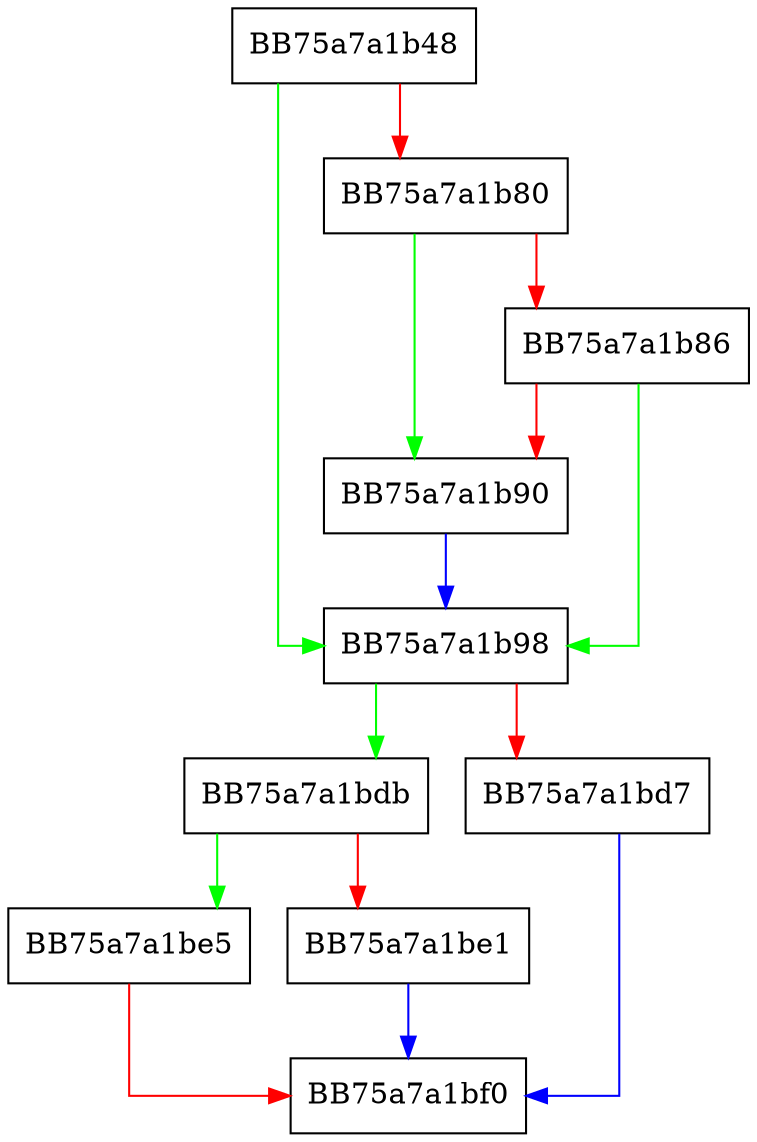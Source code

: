 digraph process_integer_specifier {
  node [shape="box"];
  graph [splines=ortho];
  BB75a7a1b48 -> BB75a7a1b98 [color="green"];
  BB75a7a1b48 -> BB75a7a1b80 [color="red"];
  BB75a7a1b80 -> BB75a7a1b90 [color="green"];
  BB75a7a1b80 -> BB75a7a1b86 [color="red"];
  BB75a7a1b86 -> BB75a7a1b98 [color="green"];
  BB75a7a1b86 -> BB75a7a1b90 [color="red"];
  BB75a7a1b90 -> BB75a7a1b98 [color="blue"];
  BB75a7a1b98 -> BB75a7a1bdb [color="green"];
  BB75a7a1b98 -> BB75a7a1bd7 [color="red"];
  BB75a7a1bd7 -> BB75a7a1bf0 [color="blue"];
  BB75a7a1bdb -> BB75a7a1be5 [color="green"];
  BB75a7a1bdb -> BB75a7a1be1 [color="red"];
  BB75a7a1be1 -> BB75a7a1bf0 [color="blue"];
  BB75a7a1be5 -> BB75a7a1bf0 [color="red"];
}